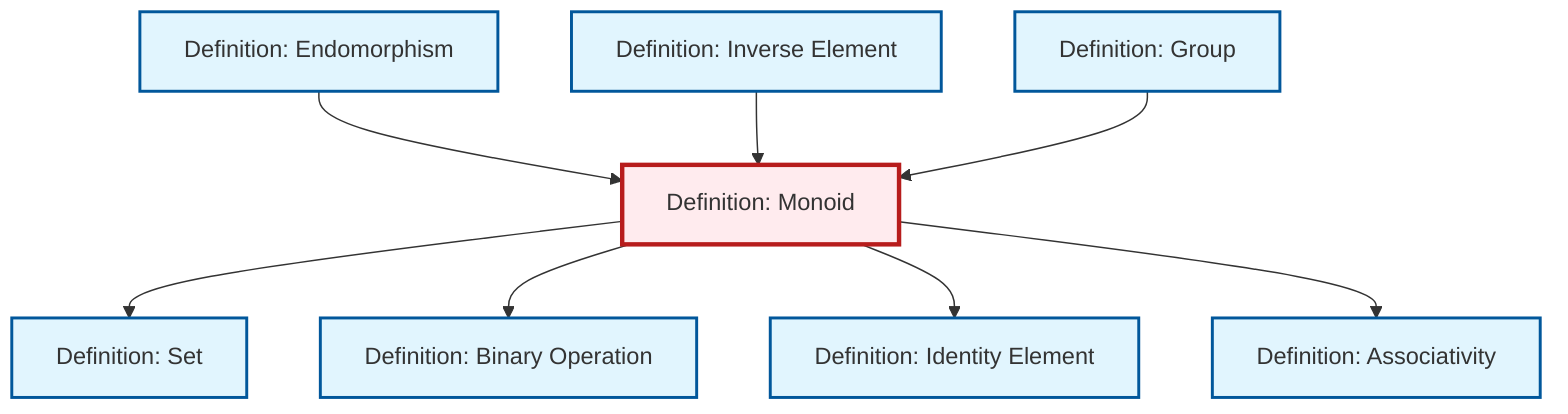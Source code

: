 graph TD
    classDef definition fill:#e1f5fe,stroke:#01579b,stroke-width:2px
    classDef theorem fill:#f3e5f5,stroke:#4a148c,stroke-width:2px
    classDef axiom fill:#fff3e0,stroke:#e65100,stroke-width:2px
    classDef example fill:#e8f5e9,stroke:#1b5e20,stroke-width:2px
    classDef current fill:#ffebee,stroke:#b71c1c,stroke-width:3px
    def-group["Definition: Group"]:::definition
    def-identity-element["Definition: Identity Element"]:::definition
    def-binary-operation["Definition: Binary Operation"]:::definition
    def-associativity["Definition: Associativity"]:::definition
    def-endomorphism["Definition: Endomorphism"]:::definition
    def-inverse-element["Definition: Inverse Element"]:::definition
    def-set["Definition: Set"]:::definition
    def-monoid["Definition: Monoid"]:::definition
    def-endomorphism --> def-monoid
    def-monoid --> def-set
    def-monoid --> def-binary-operation
    def-inverse-element --> def-monoid
    def-group --> def-monoid
    def-monoid --> def-identity-element
    def-monoid --> def-associativity
    class def-monoid current